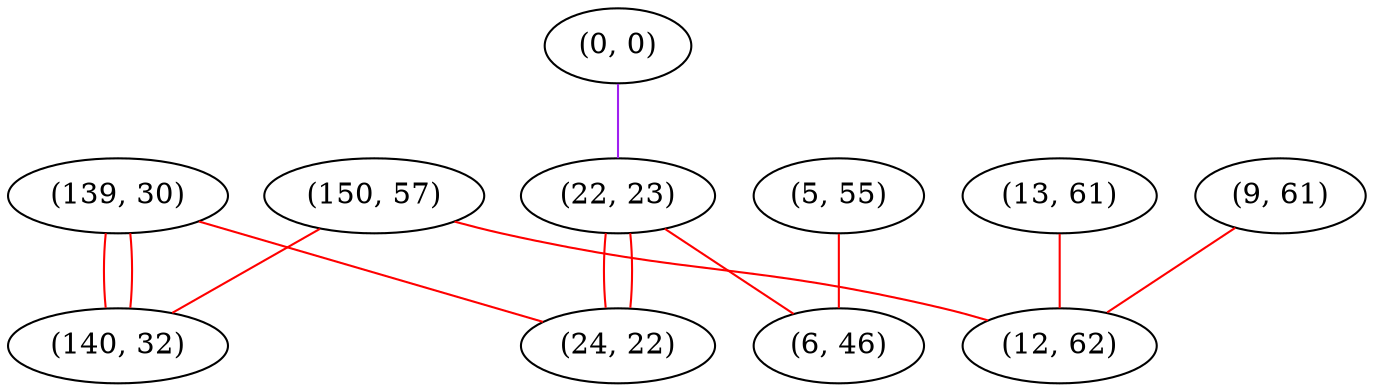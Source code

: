 graph "" {
"(150, 57)";
"(0, 0)";
"(22, 23)";
"(139, 30)";
"(140, 32)";
"(13, 61)";
"(9, 61)";
"(12, 62)";
"(24, 22)";
"(5, 55)";
"(6, 46)";
"(150, 57)" -- "(12, 62)"  [color=red, key=0, weight=1];
"(150, 57)" -- "(140, 32)"  [color=red, key=0, weight=1];
"(0, 0)" -- "(22, 23)"  [color=purple, key=0, weight=4];
"(22, 23)" -- "(24, 22)"  [color=red, key=0, weight=1];
"(22, 23)" -- "(24, 22)"  [color=red, key=1, weight=1];
"(22, 23)" -- "(6, 46)"  [color=red, key=0, weight=1];
"(139, 30)" -- "(24, 22)"  [color=red, key=0, weight=1];
"(139, 30)" -- "(140, 32)"  [color=red, key=0, weight=1];
"(139, 30)" -- "(140, 32)"  [color=red, key=1, weight=1];
"(13, 61)" -- "(12, 62)"  [color=red, key=0, weight=1];
"(9, 61)" -- "(12, 62)"  [color=red, key=0, weight=1];
"(5, 55)" -- "(6, 46)"  [color=red, key=0, weight=1];
}
